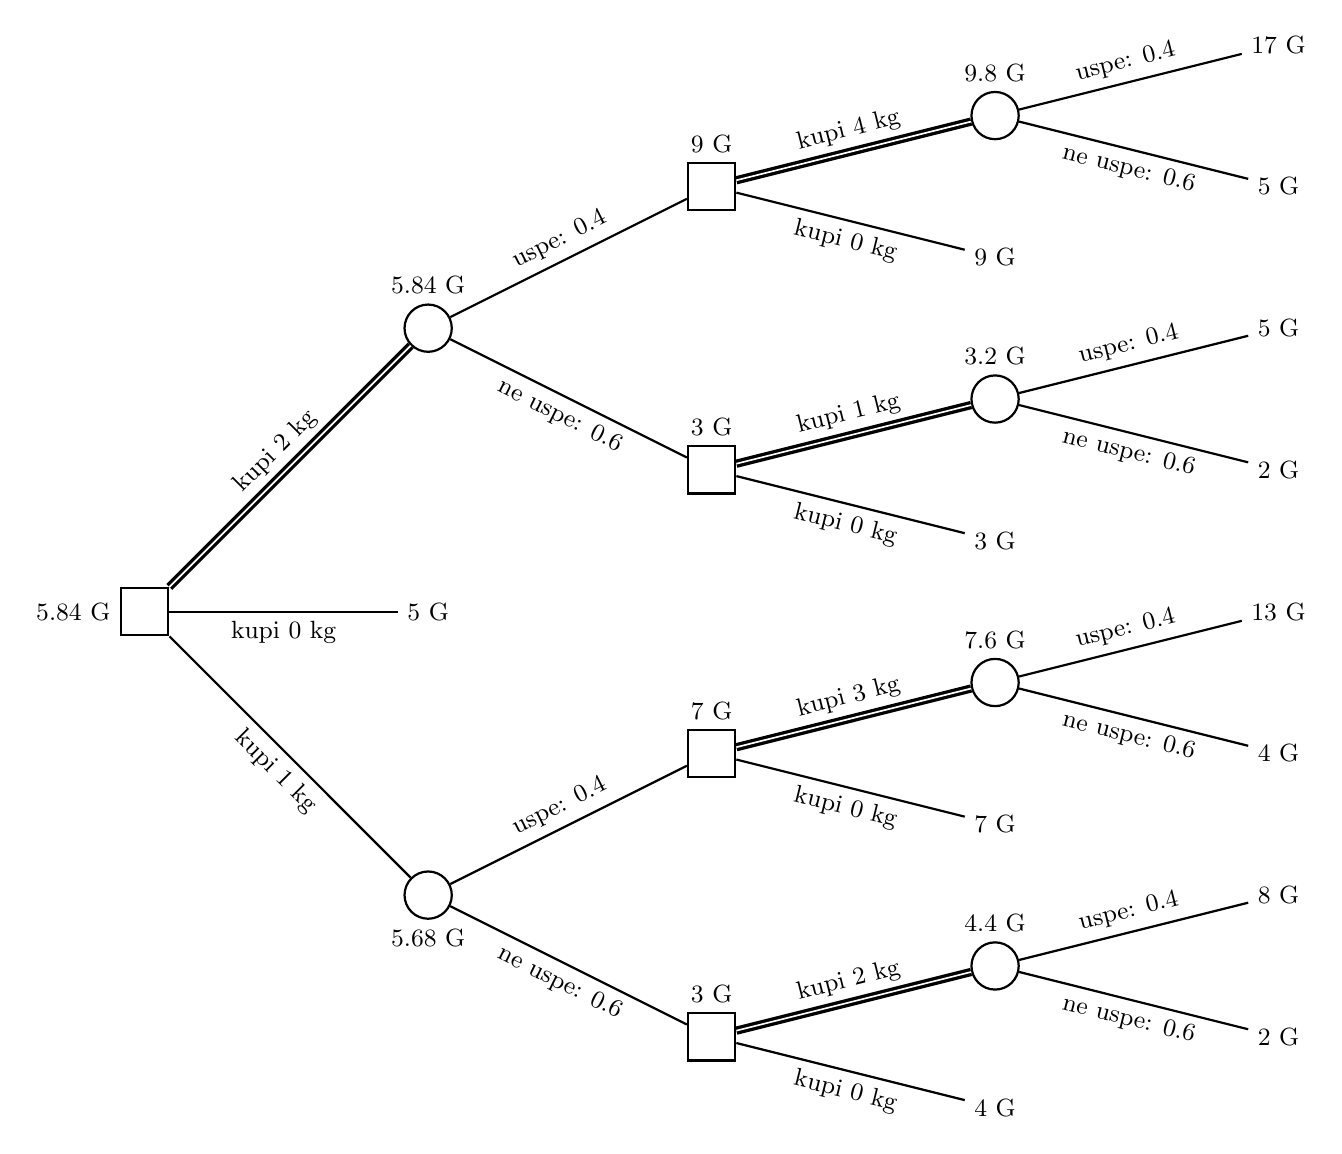 \begin{tikzpicture}[style=thick,scale=0.9]
\small
\tikzstyle{dec}=[draw,rectangle,minimum size=0.6cm]
\tikzstyle{ran}=[draw,circle,minimum size=0.6cm]
\tikzstyle{pick}=[double, very thick]
\node[dec] (A) at (-8,-2) [label=left:$5.84$ G] {};
\node[ran] (B) at (-4, 2) [label=above:$5.84$ G] {};
\node[ran] (C) at (-4,-6) [label=below:$5.68$ G] {};
\node      (D) at (-4,-2) {$5$ G};
\node[dec] (E) at ( 0, 4) [label=above:$9$ G] {};
\node[dec] (F) at ( 0, 0) [label=above:$3$ G] {};
\node[dec] (G) at ( 0,-4) [label=above:$7$ G] {};
\node[dec] (H) at ( 0, -8) [label=above:$3$ G] {};
\node[ran] (I) at ( 4, 5) [label=above:$9.8$ G] {};
\node      (J) at ( 4, 3) {$9$ G};
\node[ran] (Y) at ( 4, 1) [label=above:$3.2$ G] {};
\node      (K) at ( 4,-1) {$3$ G};
\node[ran] (L) at ( 4,-3) [label=above:$7.6$ G] {};
\node      (M) at ( 4,-5) {$7$ G};
\node[ran] (N) at ( 4, -7) [label=above:$4.4$ G] {};
\node      (O) at ( 4, -9) {$4$ G};
\node      (P) at ( 8, 6) {$17$ G};
\node      (R) at ( 8, 4) {$5$ G};
\node      (S) at ( 8, 2) {$5$ G};
\node      (T) at ( 8, 0) {$2$ G};
\node      (U) at ( 8, -2) {$13$ G};
\node      (V) at ( 8, -4) {$4$ G};
\node      (Z) at ( 8, -6) {$8$ G};
\node      (X) at ( 8, -8) {$2$ G};

\draw[pick] (A) -- (B) node[above, midway, sloped] {kupi 2 kg};
\draw (A) -- (C) node[below, midway, sloped] {kupi 1 kg};
\draw (A) -- (D) node[below, midway, sloped] {kupi 0 kg};
\draw (B) -- (E) node[above, midway, sloped] {uspe: $0.4$};
\draw (B) -- (F) node[below, midway, sloped] {ne uspe: $0.6$};
\draw (C) -- (G) node[above, midway, sloped] {uspe: $0.4$};
\draw (C) -- (H) node[below, midway, sloped] {ne uspe: $0.6$};
\draw[pick] (E) -- (I) node[above, midway, sloped] {kupi 4 kg};
\draw (E) -- (J) node[below, midway, sloped] {kupi 0 kg};
\draw[pick] (F) -- (Y) node[above, midway, sloped] {kupi 1 kg};
\draw (F) -- (K) node[below, midway, sloped] {kupi 0 kg};
\draw[pick] (G) -- (L) node[above, midway, sloped] {kupi 3 kg};
\draw (G) -- (M) node[below, midway, sloped] {kupi 0 kg};
\draw[pick] (H) -- (N) node[above, midway, sloped] {kupi 2 kg};
\draw (H) -- (O) node[below, midway, sloped] {kupi 0 kg};
\draw (I) -- (P) node[above, midway, sloped] {uspe: $0.4$};
\draw (I) -- (R) node[below, midway, sloped] {ne uspe: $0.6$};
\draw (Y) -- (S) node[above, midway, sloped] {uspe: $0.4$};
\draw (Y) -- (T) node[below, midway, sloped] {ne uspe: $0.6$};
\draw (L) -- (U) node[above, midway, sloped] {uspe: $0.4$};
\draw (L) -- (V) node[below, midway, sloped] {ne uspe: $0.6$};
\draw (N) -- (Z) node[above, midway, sloped] {uspe: $0.4$};
\draw (N) -- (X) node[below, midway, sloped] {ne uspe: $0.6$};

\end{tikzpicture}
